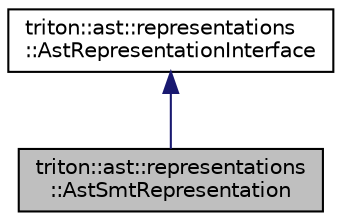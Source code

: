 digraph "triton::ast::representations::AstSmtRepresentation"
{
  edge [fontname="Helvetica",fontsize="10",labelfontname="Helvetica",labelfontsize="10"];
  node [fontname="Helvetica",fontsize="10",shape=record];
  Node0 [label="triton::ast::representations\l::AstSmtRepresentation",height=0.2,width=0.4,color="black", fillcolor="grey75", style="filled", fontcolor="black"];
  Node1 -> Node0 [dir="back",color="midnightblue",fontsize="10",style="solid",fontname="Helvetica"];
  Node1 [label="triton::ast::representations\l::AstRepresentationInterface",height=0.2,width=0.4,color="black", fillcolor="white", style="filled",URL="$classtriton_1_1ast_1_1representations_1_1AstRepresentationInterface.html",tooltip="The AST representation interface. "];
}
